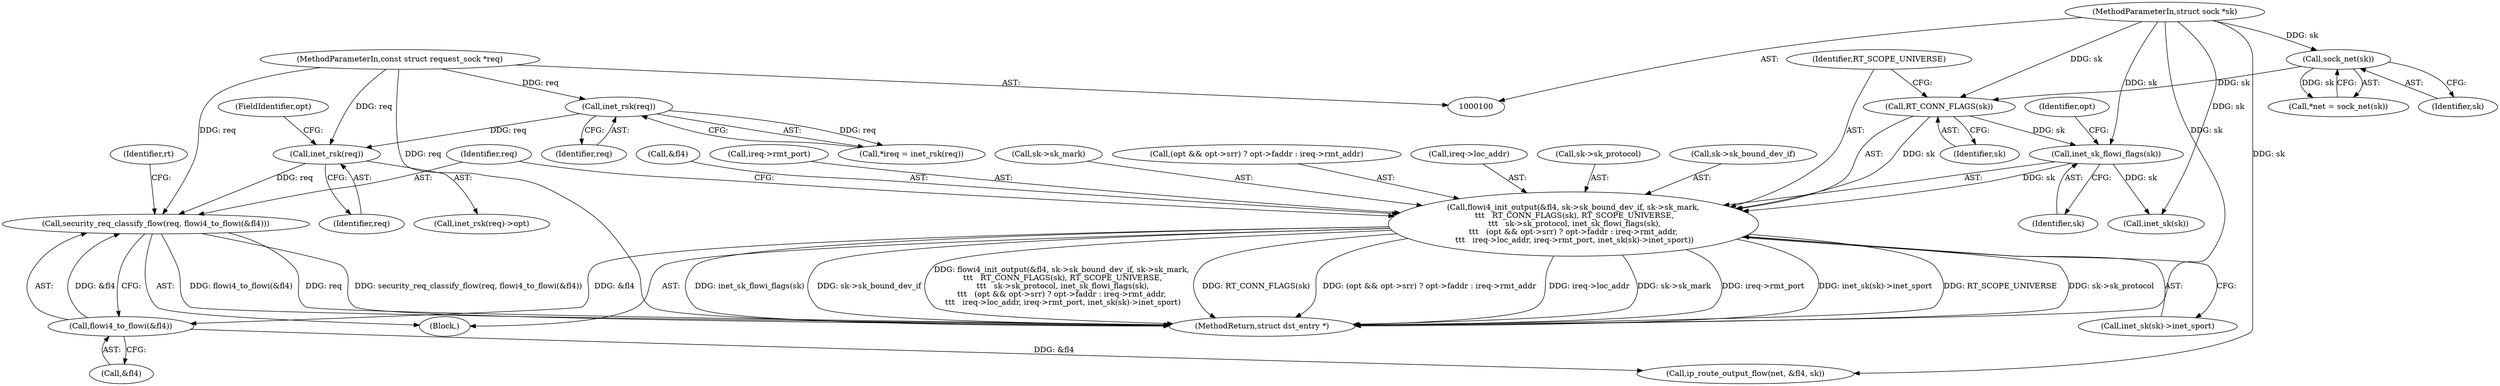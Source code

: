 digraph "0_linux_f6d8bd051c391c1c0458a30b2a7abcd939329259_14@pointer" {
"1000162" [label="(Call,security_req_classify_flow(req, flowi4_to_flowi(&fl4)))"];
"1000114" [label="(Call,inet_rsk(req))"];
"1000108" [label="(Call,inet_rsk(req))"];
"1000102" [label="(MethodParameterIn,const struct request_sock *req)"];
"1000164" [label="(Call,flowi4_to_flowi(&fl4))"];
"1000123" [label="(Call,flowi4_init_output(&fl4, sk->sk_bound_dev_if, sk->sk_mark,\n \t\t\t   RT_CONN_FLAGS(sk), RT_SCOPE_UNIVERSE,\n \t\t\t   sk->sk_protocol, inet_sk_flowi_flags(sk),\n\t\t\t   (opt && opt->srr) ? opt->faddr : ireq->rmt_addr,\n \t\t\t   ireq->loc_addr, ireq->rmt_port, inet_sk(sk)->inet_sport))"];
"1000132" [label="(Call,RT_CONN_FLAGS(sk))"];
"1000120" [label="(Call,sock_net(sk))"];
"1000101" [label="(MethodParameterIn,struct sock *sk)"];
"1000138" [label="(Call,inet_sk_flowi_flags(sk))"];
"1000124" [label="(Call,&fl4)"];
"1000109" [label="(Identifier,req)"];
"1000101" [label="(MethodParameterIn,struct sock *sk)"];
"1000116" [label="(FieldIdentifier,opt)"];
"1000155" [label="(Call,ireq->rmt_port)"];
"1000138" [label="(Call,inet_sk_flowi_flags(sk))"];
"1000139" [label="(Identifier,sk)"];
"1000133" [label="(Identifier,sk)"];
"1000129" [label="(Call,sk->sk_mark)"];
"1000165" [label="(Call,&fl4)"];
"1000115" [label="(Identifier,req)"];
"1000142" [label="(Identifier,opt)"];
"1000118" [label="(Call,*net = sock_net(sk))"];
"1000158" [label="(Call,inet_sk(sk)->inet_sport)"];
"1000106" [label="(Call,*ireq = inet_rsk(req))"];
"1000113" [label="(Call,inet_rsk(req)->opt)"];
"1000134" [label="(Identifier,RT_SCOPE_UNIVERSE)"];
"1000121" [label="(Identifier,sk)"];
"1000140" [label="(Call,(opt && opt->srr) ? opt->faddr : ireq->rmt_addr)"];
"1000102" [label="(MethodParameterIn,const struct request_sock *req)"];
"1000163" [label="(Identifier,req)"];
"1000159" [label="(Call,inet_sk(sk))"];
"1000152" [label="(Call,ireq->loc_addr)"];
"1000162" [label="(Call,security_req_classify_flow(req, flowi4_to_flowi(&fl4)))"];
"1000114" [label="(Call,inet_rsk(req))"];
"1000168" [label="(Identifier,rt)"];
"1000135" [label="(Call,sk->sk_protocol)"];
"1000207" [label="(MethodReturn,struct dst_entry *)"];
"1000164" [label="(Call,flowi4_to_flowi(&fl4))"];
"1000169" [label="(Call,ip_route_output_flow(net, &fl4, sk))"];
"1000120" [label="(Call,sock_net(sk))"];
"1000103" [label="(Block,)"];
"1000123" [label="(Call,flowi4_init_output(&fl4, sk->sk_bound_dev_if, sk->sk_mark,\n \t\t\t   RT_CONN_FLAGS(sk), RT_SCOPE_UNIVERSE,\n \t\t\t   sk->sk_protocol, inet_sk_flowi_flags(sk),\n\t\t\t   (opt && opt->srr) ? opt->faddr : ireq->rmt_addr,\n \t\t\t   ireq->loc_addr, ireq->rmt_port, inet_sk(sk)->inet_sport))"];
"1000126" [label="(Call,sk->sk_bound_dev_if)"];
"1000132" [label="(Call,RT_CONN_FLAGS(sk))"];
"1000108" [label="(Call,inet_rsk(req))"];
"1000162" -> "1000103"  [label="AST: "];
"1000162" -> "1000164"  [label="CFG: "];
"1000163" -> "1000162"  [label="AST: "];
"1000164" -> "1000162"  [label="AST: "];
"1000168" -> "1000162"  [label="CFG: "];
"1000162" -> "1000207"  [label="DDG: flowi4_to_flowi(&fl4)"];
"1000162" -> "1000207"  [label="DDG: req"];
"1000162" -> "1000207"  [label="DDG: security_req_classify_flow(req, flowi4_to_flowi(&fl4))"];
"1000114" -> "1000162"  [label="DDG: req"];
"1000102" -> "1000162"  [label="DDG: req"];
"1000164" -> "1000162"  [label="DDG: &fl4"];
"1000114" -> "1000113"  [label="AST: "];
"1000114" -> "1000115"  [label="CFG: "];
"1000115" -> "1000114"  [label="AST: "];
"1000116" -> "1000114"  [label="CFG: "];
"1000108" -> "1000114"  [label="DDG: req"];
"1000102" -> "1000114"  [label="DDG: req"];
"1000108" -> "1000106"  [label="AST: "];
"1000108" -> "1000109"  [label="CFG: "];
"1000109" -> "1000108"  [label="AST: "];
"1000106" -> "1000108"  [label="CFG: "];
"1000108" -> "1000106"  [label="DDG: req"];
"1000102" -> "1000108"  [label="DDG: req"];
"1000102" -> "1000100"  [label="AST: "];
"1000102" -> "1000207"  [label="DDG: req"];
"1000164" -> "1000165"  [label="CFG: "];
"1000165" -> "1000164"  [label="AST: "];
"1000123" -> "1000164"  [label="DDG: &fl4"];
"1000164" -> "1000169"  [label="DDG: &fl4"];
"1000123" -> "1000103"  [label="AST: "];
"1000123" -> "1000158"  [label="CFG: "];
"1000124" -> "1000123"  [label="AST: "];
"1000126" -> "1000123"  [label="AST: "];
"1000129" -> "1000123"  [label="AST: "];
"1000132" -> "1000123"  [label="AST: "];
"1000134" -> "1000123"  [label="AST: "];
"1000135" -> "1000123"  [label="AST: "];
"1000138" -> "1000123"  [label="AST: "];
"1000140" -> "1000123"  [label="AST: "];
"1000152" -> "1000123"  [label="AST: "];
"1000155" -> "1000123"  [label="AST: "];
"1000158" -> "1000123"  [label="AST: "];
"1000163" -> "1000123"  [label="CFG: "];
"1000123" -> "1000207"  [label="DDG: inet_sk_flowi_flags(sk)"];
"1000123" -> "1000207"  [label="DDG: sk->sk_bound_dev_if"];
"1000123" -> "1000207"  [label="DDG: flowi4_init_output(&fl4, sk->sk_bound_dev_if, sk->sk_mark,\n \t\t\t   RT_CONN_FLAGS(sk), RT_SCOPE_UNIVERSE,\n \t\t\t   sk->sk_protocol, inet_sk_flowi_flags(sk),\n\t\t\t   (opt && opt->srr) ? opt->faddr : ireq->rmt_addr,\n \t\t\t   ireq->loc_addr, ireq->rmt_port, inet_sk(sk)->inet_sport)"];
"1000123" -> "1000207"  [label="DDG: RT_CONN_FLAGS(sk)"];
"1000123" -> "1000207"  [label="DDG: (opt && opt->srr) ? opt->faddr : ireq->rmt_addr"];
"1000123" -> "1000207"  [label="DDG: ireq->loc_addr"];
"1000123" -> "1000207"  [label="DDG: sk->sk_mark"];
"1000123" -> "1000207"  [label="DDG: ireq->rmt_port"];
"1000123" -> "1000207"  [label="DDG: inet_sk(sk)->inet_sport"];
"1000123" -> "1000207"  [label="DDG: RT_SCOPE_UNIVERSE"];
"1000123" -> "1000207"  [label="DDG: sk->sk_protocol"];
"1000132" -> "1000123"  [label="DDG: sk"];
"1000138" -> "1000123"  [label="DDG: sk"];
"1000132" -> "1000133"  [label="CFG: "];
"1000133" -> "1000132"  [label="AST: "];
"1000134" -> "1000132"  [label="CFG: "];
"1000120" -> "1000132"  [label="DDG: sk"];
"1000101" -> "1000132"  [label="DDG: sk"];
"1000132" -> "1000138"  [label="DDG: sk"];
"1000120" -> "1000118"  [label="AST: "];
"1000120" -> "1000121"  [label="CFG: "];
"1000121" -> "1000120"  [label="AST: "];
"1000118" -> "1000120"  [label="CFG: "];
"1000120" -> "1000118"  [label="DDG: sk"];
"1000101" -> "1000120"  [label="DDG: sk"];
"1000101" -> "1000100"  [label="AST: "];
"1000101" -> "1000207"  [label="DDG: sk"];
"1000101" -> "1000138"  [label="DDG: sk"];
"1000101" -> "1000159"  [label="DDG: sk"];
"1000101" -> "1000169"  [label="DDG: sk"];
"1000138" -> "1000139"  [label="CFG: "];
"1000139" -> "1000138"  [label="AST: "];
"1000142" -> "1000138"  [label="CFG: "];
"1000138" -> "1000159"  [label="DDG: sk"];
}
